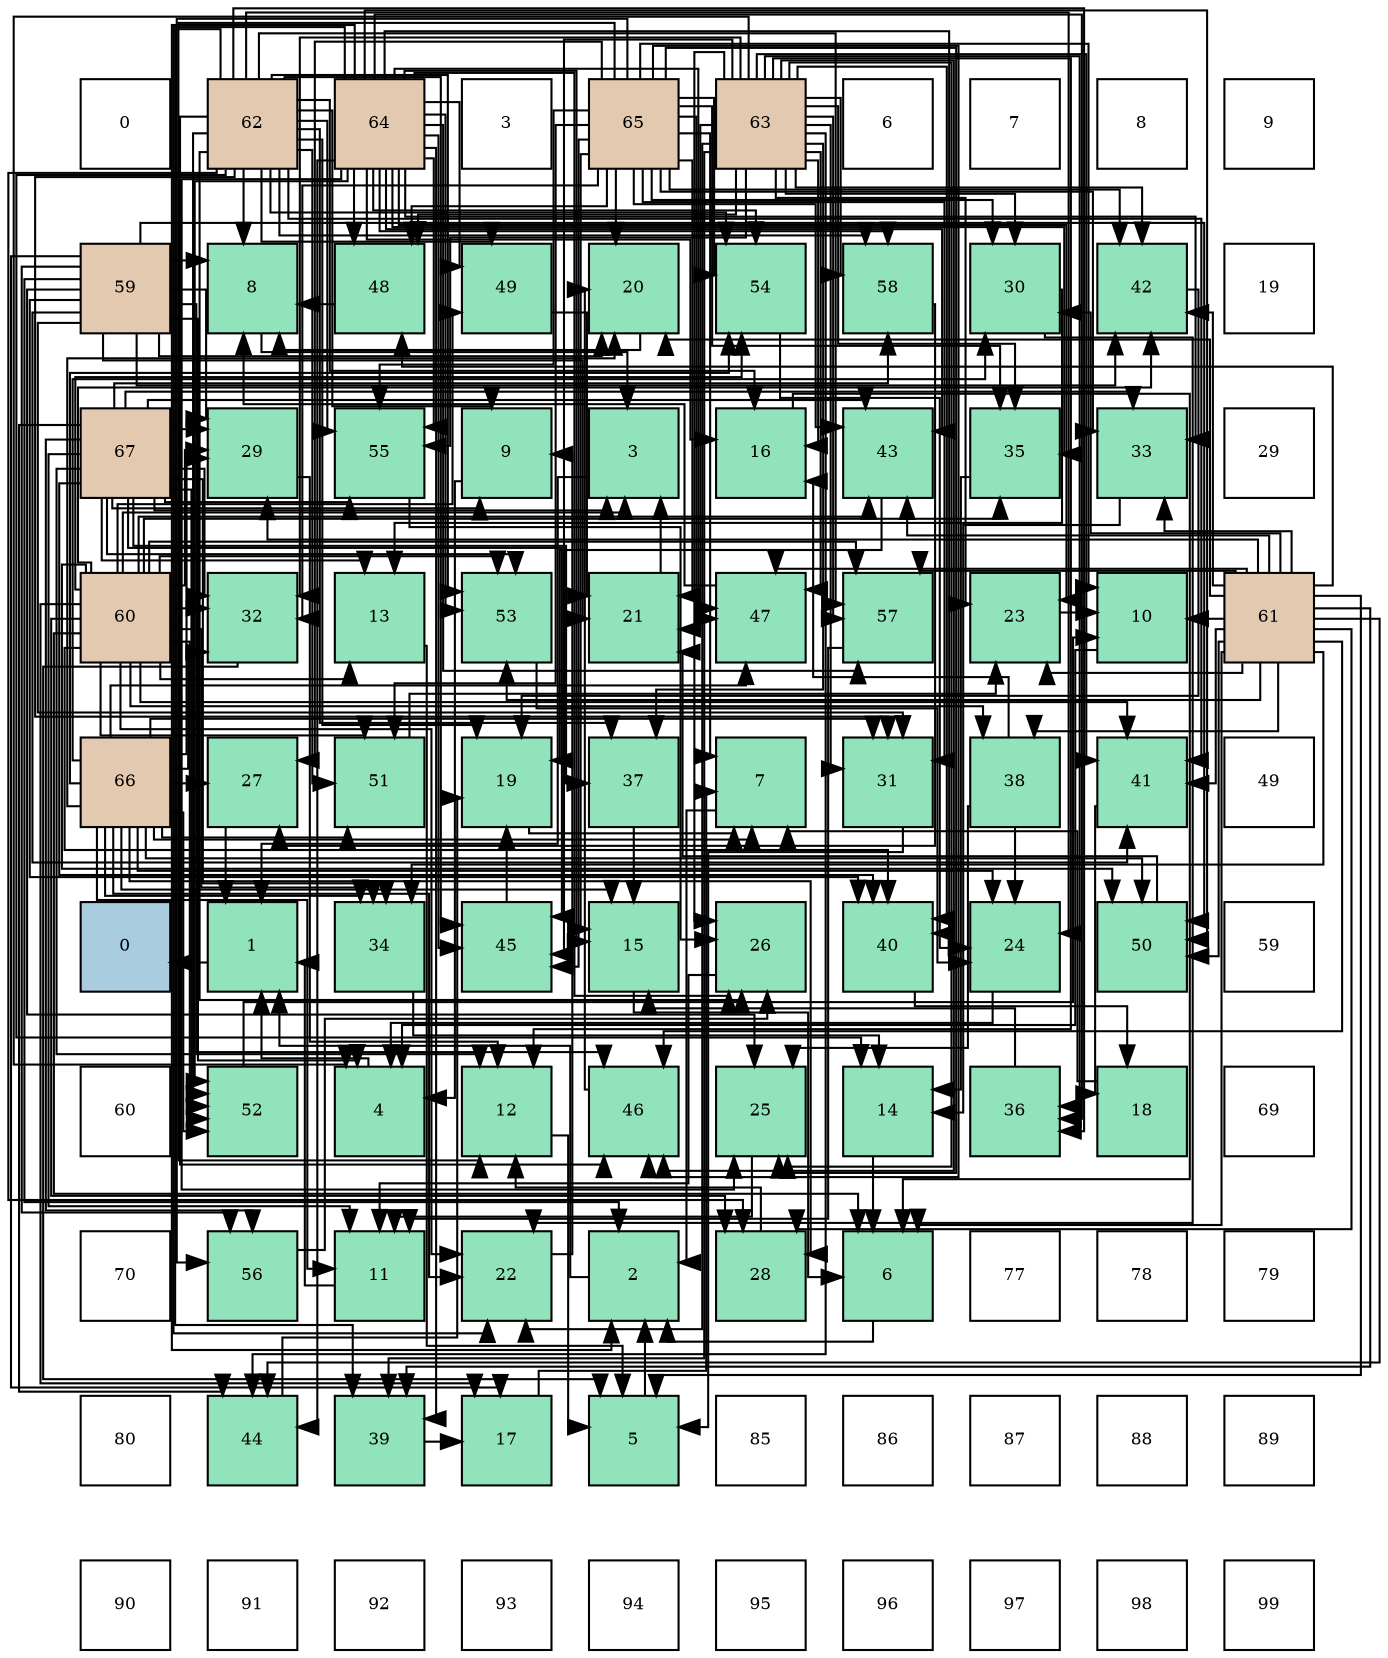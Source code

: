 digraph layout{
 rankdir=TB;
 splines=ortho;
 node [style=filled shape=square fixedsize=true width=0.6];
0[label="0", fontsize=8, fillcolor="#ffffff"];
1[label="62", fontsize=8, fillcolor="#e3c9af"];
2[label="64", fontsize=8, fillcolor="#e3c9af"];
3[label="3", fontsize=8, fillcolor="#ffffff"];
4[label="65", fontsize=8, fillcolor="#e3c9af"];
5[label="63", fontsize=8, fillcolor="#e3c9af"];
6[label="6", fontsize=8, fillcolor="#ffffff"];
7[label="7", fontsize=8, fillcolor="#ffffff"];
8[label="8", fontsize=8, fillcolor="#ffffff"];
9[label="9", fontsize=8, fillcolor="#ffffff"];
10[label="59", fontsize=8, fillcolor="#e3c9af"];
11[label="8", fontsize=8, fillcolor="#91e3bb"];
12[label="48", fontsize=8, fillcolor="#91e3bb"];
13[label="49", fontsize=8, fillcolor="#91e3bb"];
14[label="20", fontsize=8, fillcolor="#91e3bb"];
15[label="54", fontsize=8, fillcolor="#91e3bb"];
16[label="58", fontsize=8, fillcolor="#91e3bb"];
17[label="30", fontsize=8, fillcolor="#91e3bb"];
18[label="42", fontsize=8, fillcolor="#91e3bb"];
19[label="19", fontsize=8, fillcolor="#ffffff"];
20[label="67", fontsize=8, fillcolor="#e3c9af"];
21[label="29", fontsize=8, fillcolor="#91e3bb"];
22[label="55", fontsize=8, fillcolor="#91e3bb"];
23[label="9", fontsize=8, fillcolor="#91e3bb"];
24[label="3", fontsize=8, fillcolor="#91e3bb"];
25[label="16", fontsize=8, fillcolor="#91e3bb"];
26[label="43", fontsize=8, fillcolor="#91e3bb"];
27[label="35", fontsize=8, fillcolor="#91e3bb"];
28[label="33", fontsize=8, fillcolor="#91e3bb"];
29[label="29", fontsize=8, fillcolor="#ffffff"];
30[label="60", fontsize=8, fillcolor="#e3c9af"];
31[label="32", fontsize=8, fillcolor="#91e3bb"];
32[label="13", fontsize=8, fillcolor="#91e3bb"];
33[label="53", fontsize=8, fillcolor="#91e3bb"];
34[label="21", fontsize=8, fillcolor="#91e3bb"];
35[label="47", fontsize=8, fillcolor="#91e3bb"];
36[label="57", fontsize=8, fillcolor="#91e3bb"];
37[label="23", fontsize=8, fillcolor="#91e3bb"];
38[label="10", fontsize=8, fillcolor="#91e3bb"];
39[label="61", fontsize=8, fillcolor="#e3c9af"];
40[label="66", fontsize=8, fillcolor="#e3c9af"];
41[label="27", fontsize=8, fillcolor="#91e3bb"];
42[label="51", fontsize=8, fillcolor="#91e3bb"];
43[label="19", fontsize=8, fillcolor="#91e3bb"];
44[label="37", fontsize=8, fillcolor="#91e3bb"];
45[label="7", fontsize=8, fillcolor="#91e3bb"];
46[label="31", fontsize=8, fillcolor="#91e3bb"];
47[label="38", fontsize=8, fillcolor="#91e3bb"];
48[label="41", fontsize=8, fillcolor="#91e3bb"];
49[label="49", fontsize=8, fillcolor="#ffffff"];
50[label="0", fontsize=8, fillcolor="#a9ccde"];
51[label="1", fontsize=8, fillcolor="#91e3bb"];
52[label="34", fontsize=8, fillcolor="#91e3bb"];
53[label="45", fontsize=8, fillcolor="#91e3bb"];
54[label="15", fontsize=8, fillcolor="#91e3bb"];
55[label="26", fontsize=8, fillcolor="#91e3bb"];
56[label="40", fontsize=8, fillcolor="#91e3bb"];
57[label="24", fontsize=8, fillcolor="#91e3bb"];
58[label="50", fontsize=8, fillcolor="#91e3bb"];
59[label="59", fontsize=8, fillcolor="#ffffff"];
60[label="60", fontsize=8, fillcolor="#ffffff"];
61[label="52", fontsize=8, fillcolor="#91e3bb"];
62[label="4", fontsize=8, fillcolor="#91e3bb"];
63[label="12", fontsize=8, fillcolor="#91e3bb"];
64[label="46", fontsize=8, fillcolor="#91e3bb"];
65[label="25", fontsize=8, fillcolor="#91e3bb"];
66[label="14", fontsize=8, fillcolor="#91e3bb"];
67[label="36", fontsize=8, fillcolor="#91e3bb"];
68[label="18", fontsize=8, fillcolor="#91e3bb"];
69[label="69", fontsize=8, fillcolor="#ffffff"];
70[label="70", fontsize=8, fillcolor="#ffffff"];
71[label="56", fontsize=8, fillcolor="#91e3bb"];
72[label="11", fontsize=8, fillcolor="#91e3bb"];
73[label="22", fontsize=8, fillcolor="#91e3bb"];
74[label="2", fontsize=8, fillcolor="#91e3bb"];
75[label="28", fontsize=8, fillcolor="#91e3bb"];
76[label="6", fontsize=8, fillcolor="#91e3bb"];
77[label="77", fontsize=8, fillcolor="#ffffff"];
78[label="78", fontsize=8, fillcolor="#ffffff"];
79[label="79", fontsize=8, fillcolor="#ffffff"];
80[label="80", fontsize=8, fillcolor="#ffffff"];
81[label="44", fontsize=8, fillcolor="#91e3bb"];
82[label="39", fontsize=8, fillcolor="#91e3bb"];
83[label="17", fontsize=8, fillcolor="#91e3bb"];
84[label="5", fontsize=8, fillcolor="#91e3bb"];
85[label="85", fontsize=8, fillcolor="#ffffff"];
86[label="86", fontsize=8, fillcolor="#ffffff"];
87[label="87", fontsize=8, fillcolor="#ffffff"];
88[label="88", fontsize=8, fillcolor="#ffffff"];
89[label="89", fontsize=8, fillcolor="#ffffff"];
90[label="90", fontsize=8, fillcolor="#ffffff"];
91[label="91", fontsize=8, fillcolor="#ffffff"];
92[label="92", fontsize=8, fillcolor="#ffffff"];
93[label="93", fontsize=8, fillcolor="#ffffff"];
94[label="94", fontsize=8, fillcolor="#ffffff"];
95[label="95", fontsize=8, fillcolor="#ffffff"];
96[label="96", fontsize=8, fillcolor="#ffffff"];
97[label="97", fontsize=8, fillcolor="#ffffff"];
98[label="98", fontsize=8, fillcolor="#ffffff"];
99[label="99", fontsize=8, fillcolor="#ffffff"];
edge [constraint=false, style=vis];51 -> 50;
74 -> 51;
24 -> 51;
62 -> 51;
84 -> 74;
76 -> 74;
45 -> 74;
11 -> 24;
23 -> 62;
38 -> 62;
72 -> 51;
63 -> 84;
32 -> 84;
66 -> 76;
54 -> 76;
25 -> 76;
83 -> 45;
68 -> 45;
43 -> 45;
14 -> 11;
34 -> 24;
73 -> 23;
37 -> 38;
57 -> 62;
65 -> 72;
55 -> 72;
41 -> 51;
75 -> 63;
21 -> 63;
17 -> 32;
17 -> 73;
46 -> 84;
31 -> 84;
28 -> 66;
52 -> 66;
27 -> 66;
67 -> 54;
44 -> 54;
47 -> 25;
47 -> 57;
47 -> 65;
82 -> 83;
56 -> 68;
48 -> 68;
18 -> 43;
26 -> 43;
81 -> 43;
53 -> 43;
64 -> 14;
35 -> 11;
12 -> 11;
13 -> 34;
58 -> 34;
42 -> 37;
61 -> 38;
33 -> 57;
15 -> 57;
22 -> 55;
71 -> 55;
36 -> 72;
16 -> 41;
10 -> 74;
10 -> 62;
10 -> 11;
10 -> 83;
10 -> 14;
10 -> 34;
10 -> 65;
10 -> 21;
10 -> 46;
10 -> 56;
10 -> 48;
10 -> 18;
10 -> 64;
10 -> 58;
10 -> 71;
30 -> 24;
30 -> 76;
30 -> 32;
30 -> 83;
30 -> 73;
30 -> 75;
30 -> 21;
30 -> 31;
30 -> 52;
30 -> 27;
30 -> 47;
30 -> 56;
30 -> 48;
30 -> 18;
30 -> 26;
30 -> 13;
30 -> 58;
30 -> 42;
30 -> 61;
30 -> 33;
30 -> 15;
30 -> 36;
39 -> 84;
39 -> 76;
39 -> 38;
39 -> 14;
39 -> 37;
39 -> 75;
39 -> 21;
39 -> 17;
39 -> 28;
39 -> 52;
39 -> 47;
39 -> 82;
39 -> 48;
39 -> 18;
39 -> 26;
39 -> 81;
39 -> 64;
39 -> 35;
39 -> 12;
39 -> 58;
39 -> 33;
39 -> 36;
1 -> 11;
1 -> 23;
1 -> 66;
1 -> 25;
1 -> 43;
1 -> 57;
1 -> 55;
1 -> 75;
1 -> 46;
1 -> 67;
1 -> 44;
1 -> 82;
1 -> 48;
1 -> 53;
1 -> 64;
1 -> 13;
1 -> 42;
1 -> 61;
1 -> 33;
1 -> 15;
1 -> 22;
1 -> 36;
1 -> 16;
5 -> 62;
5 -> 63;
5 -> 25;
5 -> 34;
5 -> 73;
5 -> 37;
5 -> 65;
5 -> 55;
5 -> 17;
5 -> 46;
5 -> 31;
5 -> 27;
5 -> 67;
5 -> 44;
5 -> 82;
5 -> 56;
5 -> 48;
5 -> 18;
5 -> 81;
5 -> 53;
5 -> 64;
5 -> 35;
5 -> 12;
5 -> 22;
5 -> 36;
5 -> 16;
2 -> 74;
2 -> 54;
2 -> 25;
2 -> 73;
2 -> 37;
2 -> 65;
2 -> 55;
2 -> 28;
2 -> 27;
2 -> 67;
2 -> 82;
2 -> 56;
2 -> 26;
2 -> 81;
2 -> 53;
2 -> 35;
2 -> 12;
2 -> 13;
2 -> 58;
2 -> 61;
2 -> 33;
2 -> 15;
2 -> 22;
2 -> 36;
2 -> 16;
4 -> 45;
4 -> 38;
4 -> 63;
4 -> 54;
4 -> 14;
4 -> 34;
4 -> 65;
4 -> 41;
4 -> 17;
4 -> 46;
4 -> 31;
4 -> 28;
4 -> 27;
4 -> 18;
4 -> 26;
4 -> 53;
4 -> 64;
4 -> 35;
4 -> 12;
4 -> 42;
4 -> 15;
4 -> 22;
4 -> 71;
40 -> 45;
40 -> 72;
40 -> 54;
40 -> 14;
40 -> 73;
40 -> 57;
40 -> 41;
40 -> 75;
40 -> 21;
40 -> 17;
40 -> 46;
40 -> 31;
40 -> 52;
40 -> 35;
40 -> 58;
40 -> 42;
40 -> 61;
40 -> 15;
20 -> 24;
20 -> 23;
20 -> 72;
20 -> 63;
20 -> 32;
20 -> 21;
20 -> 31;
20 -> 28;
20 -> 52;
20 -> 44;
20 -> 56;
20 -> 26;
20 -> 81;
20 -> 53;
20 -> 61;
20 -> 33;
20 -> 22;
20 -> 71;
20 -> 16;
edge [constraint=true, style=invis];
0 -> 10 -> 20 -> 30 -> 40 -> 50 -> 60 -> 70 -> 80 -> 90;
1 -> 11 -> 21 -> 31 -> 41 -> 51 -> 61 -> 71 -> 81 -> 91;
2 -> 12 -> 22 -> 32 -> 42 -> 52 -> 62 -> 72 -> 82 -> 92;
3 -> 13 -> 23 -> 33 -> 43 -> 53 -> 63 -> 73 -> 83 -> 93;
4 -> 14 -> 24 -> 34 -> 44 -> 54 -> 64 -> 74 -> 84 -> 94;
5 -> 15 -> 25 -> 35 -> 45 -> 55 -> 65 -> 75 -> 85 -> 95;
6 -> 16 -> 26 -> 36 -> 46 -> 56 -> 66 -> 76 -> 86 -> 96;
7 -> 17 -> 27 -> 37 -> 47 -> 57 -> 67 -> 77 -> 87 -> 97;
8 -> 18 -> 28 -> 38 -> 48 -> 58 -> 68 -> 78 -> 88 -> 98;
9 -> 19 -> 29 -> 39 -> 49 -> 59 -> 69 -> 79 -> 89 -> 99;
rank = same {0 -> 1 -> 2 -> 3 -> 4 -> 5 -> 6 -> 7 -> 8 -> 9};
rank = same {10 -> 11 -> 12 -> 13 -> 14 -> 15 -> 16 -> 17 -> 18 -> 19};
rank = same {20 -> 21 -> 22 -> 23 -> 24 -> 25 -> 26 -> 27 -> 28 -> 29};
rank = same {30 -> 31 -> 32 -> 33 -> 34 -> 35 -> 36 -> 37 -> 38 -> 39};
rank = same {40 -> 41 -> 42 -> 43 -> 44 -> 45 -> 46 -> 47 -> 48 -> 49};
rank = same {50 -> 51 -> 52 -> 53 -> 54 -> 55 -> 56 -> 57 -> 58 -> 59};
rank = same {60 -> 61 -> 62 -> 63 -> 64 -> 65 -> 66 -> 67 -> 68 -> 69};
rank = same {70 -> 71 -> 72 -> 73 -> 74 -> 75 -> 76 -> 77 -> 78 -> 79};
rank = same {80 -> 81 -> 82 -> 83 -> 84 -> 85 -> 86 -> 87 -> 88 -> 89};
rank = same {90 -> 91 -> 92 -> 93 -> 94 -> 95 -> 96 -> 97 -> 98 -> 99};
}